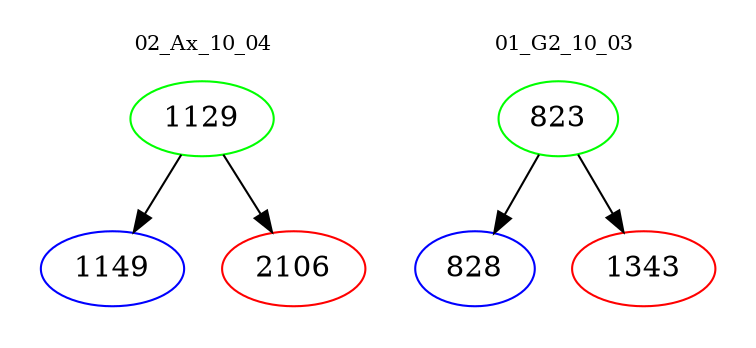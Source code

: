 digraph{
subgraph cluster_0 {
color = white
label = "02_Ax_10_04";
fontsize=10;
T0_1129 [label="1129", color="green"]
T0_1129 -> T0_1149 [color="black"]
T0_1149 [label="1149", color="blue"]
T0_1129 -> T0_2106 [color="black"]
T0_2106 [label="2106", color="red"]
}
subgraph cluster_1 {
color = white
label = "01_G2_10_03";
fontsize=10;
T1_823 [label="823", color="green"]
T1_823 -> T1_828 [color="black"]
T1_828 [label="828", color="blue"]
T1_823 -> T1_1343 [color="black"]
T1_1343 [label="1343", color="red"]
}
}
